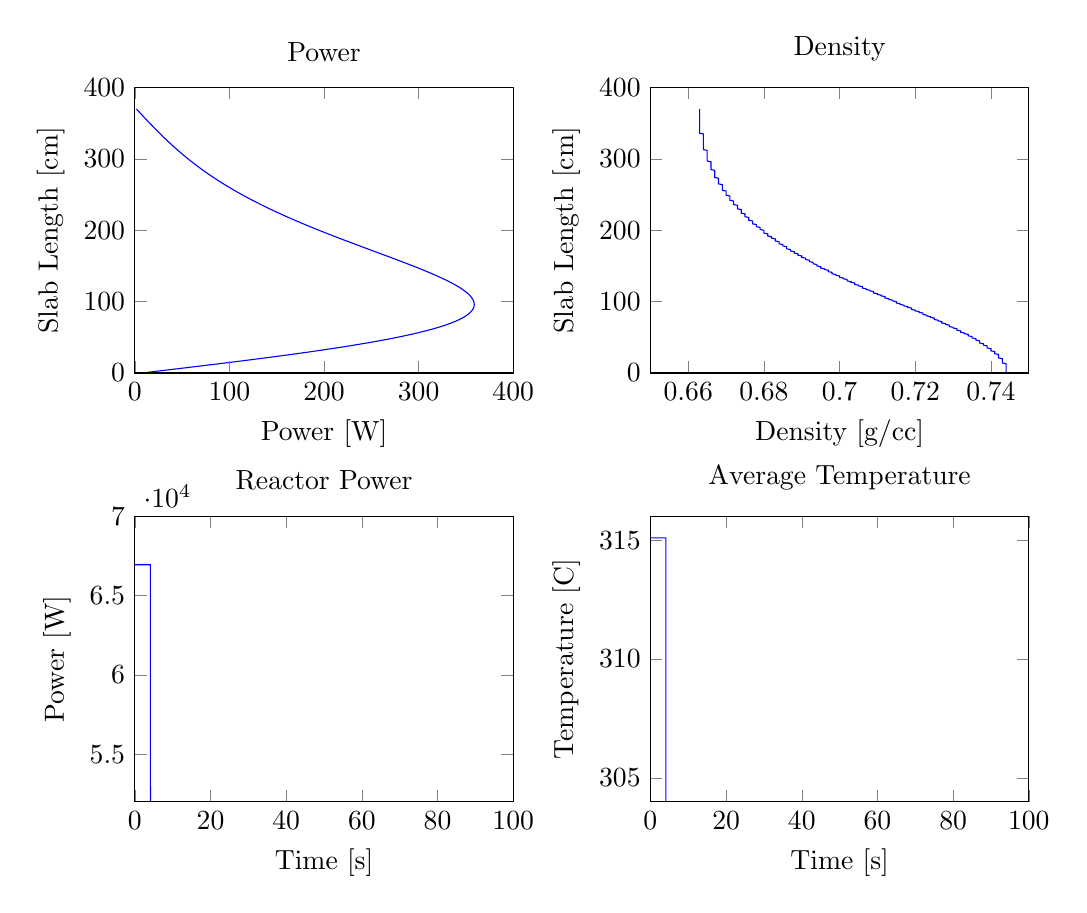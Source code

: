 % This file was created by matlab2tikz v0.1.4.
% Copyright (c) 2008--2011, Nico Schlömer <nico.schloemer@gmail.com>
% All rights reserved.
% 
% The latest updates can be retrieved from
%   http://www.mathworks.com/matlabcentral/fileexchange/22022-matlab2tikz
% where you can also make suggestions and rate matlab2tikz.
% 
\begin{tikzpicture}

\begin{axis}[%
name=plot1,
scale only axis,
width=1.892in,
height=1.427in,
xmin=0, xmax=400,
ymin=0, ymax=400,
xlabel={Power [W]},
ylabel={Slab Length [cm]},
title={Power},
axis on top]
\addplot [
color=blue,
solid
]
coordinates{
 (13.991,1)(20.359,2)(26.72,3)(33.07,4)(39.408,5)(45.73,6)(52.035,7)(58.321,8)(64.584,9)(70.823,10)(77.035,11)(83.218,12)(89.369,13)(95.487,14)(101.569,15)(107.613,16)(113.617,17)(119.578,18)(125.496,19)(131.366,20)(137.189,21)(142.96,22)(148.68,23)(154.345,24)(159.955,25)(165.506,26)(170.998,27)(176.428,28)(181.795,29)(187.098,30)(192.335,31)(197.504,32)(202.604,33)(207.633,34)(212.591,35)(217.475,36)(222.285,37)(227.019,38)(231.677,39)(236.256,40)(240.757,41)(245.178,42)(249.519,43)(253.778,44)(257.954,45)(262.048,46)(266.057,47)(269.982,48)(273.822,49)(277.577,50)(281.245,51)(284.827,52)(288.323,53)(291.731,54)(295.052,55)(298.285,56)(301.43,57)(304.488,58)(307.457,59)(310.339,60)(313.133,61)(315.839,62)(318.457,63)(320.988,64)(323.431,65)(325.788,66)(328.057,67)(330.241,68)(332.338,69)(334.35,70)(336.276,71)(338.118,72)(339.876,73)(341.55,74)(343.141,75)(344.65,76)(346.078,77)(347.424,78)(348.69,79)(349.877,80)(350.985,81)(352.015,82)(352.967,83)(353.844,84)(354.645,85)(355.372,86)(356.025,87)(356.606,88)(357.114,89)(357.553,90)(357.921,91)(358.22,92)(358.452,93)(358.617,94)(358.716,95)(358.751,96)(358.722,97)(358.63,98)(358.477,99)(358.264,100)(357.991,101)(357.659,102)(357.271,103)(356.826,104)(356.327,105)(355.774,106)(355.167,107)(354.509,108)(353.801,109)(353.043,110)(352.236,111)(351.382,112)(350.482,113)(349.537,114)(348.547,115)(347.515,116)(346.441,117)(345.325,118)(344.17,119)(342.976,120)(341.744,121)(340.476,122)(339.172,123)(337.833,124)(336.461,125)(335.056,126)(333.619,127)(332.152,128)(330.654,129)(329.128,130)(327.575,131)(325.994,132)(324.387,133)(322.756,134)(321.1,135)(319.421,136)(317.719,137)(315.997,138)(314.253,139)(312.49,140)(310.707,141)(308.907,142)(307.089,143)(305.254,144)(303.404,145)(301.538,146)(299.659,147)(297.765,148)(295.859,149)(293.941,150)(292.012,151)(290.071,152)(288.121,153)(286.161,154)(284.192,155)(282.216,156)(280.232,157)(278.24,158)(276.243,159)(274.24,160)(272.232,161)(270.219,162)(268.202,163)(266.181,164)(264.158,165)(262.132,166)(260.104,167)(258.075,168)(256.044,169)(254.013,170)(251.982,171)(249.951,172)(247.92,173)(245.891,174)(243.864,175)(241.838,176)(239.815,177)(237.794,178)(235.776,179)(233.762,180)(231.752,181)(229.745,182)(227.743,183)(225.746,184)(223.753,185)(221.766,186)(219.785,187)(217.809,188)(215.839,189)(213.876,190)(211.919,191)(209.969,192)(208.027,193)(206.091,194)(204.163,195)(202.242,196)(200.33,197)(198.425,198)(196.529,199)(194.641,200)(192.762,201)(190.892,202)(189.03,203)(187.178,204)(185.334,205)(183.5,206)(181.676,207)(179.861,208)(178.055,209)(176.26,210)(174.474,211)(172.698,212)(170.933,213)(169.177,214)(167.432,215)(165.697,216)(163.972,217)(162.258,218)(160.554,219)(158.861,220)(157.178,221)(155.506,222)(153.845,223)(152.194,224)(150.554,225)(148.925,226)(147.307,227)(145.699,228)(144.102,229)(142.516,230)(140.941,231)(139.377,232)(137.823,233)(136.281,234)(134.749,235)(133.228,236)(131.718,237)(130.218,238)(128.73,239)(127.252,240)(125.785,241)(124.328,242)(122.883,243)(121.447,244)(120.023,245)(118.609,246)(117.206,247)(115.813,248)(114.43,249)(113.058,250)(111.697,251)(110.345,252)(109.004,253)(107.673,254)(106.352,255)(105.042,256)(103.741,257)(102.451,258)(101.17,259)(99.899,260)(98.638,261)(97.387,262)(96.145,263)(94.913,264)(93.69,265)(92.477,266)(91.274,267)(90.079,268)(88.894,269)(87.718,270)(86.551,271)(85.393,272)(84.245,273)(83.105,274)(81.973,275)(80.851,276)(79.737,277)(78.631,278)(77.534,279)(76.446,280)(75.366,281)(74.294,282)(73.23,283)(72.174,284)(71.126,285)(70.086,286)(69.054,287)(68.029,288)(67.012,289)(66.003,290)(65.001,291)(64.006,292)(63.019,293)(62.039,294)(61.066,295)(60.1,296)(59.141,297)(58.188,298)(57.243,299)(56.304,300)(55.371,301)(54.445,302)(53.526,303)(52.612,304)(51.705,305)(50.804,306)(49.909,307)(49.02,308)(48.137,309)(47.259,310)(46.388,311)(45.521,312)(44.66,313)(43.805,314)(42.955,315)(42.109,316)(41.269,317)(40.434,318)(39.604,319)(38.779,320)(37.959,321)(37.143,322)(36.331,323)(35.524,324)(34.722,325)(33.923,326)(33.129,327)(32.339,328)(31.553,329)(30.771,330)(29.993,331)(29.218,332)(28.447,333)(27.68,334)(26.916,335)(26.155,336)(25.398,337)(24.644,338)(23.892,339)(23.144,340)(22.399,341)(21.657,342)(20.917,343)(20.18,344)(19.445,345)(18.713,346)(17.984,347)(17.256,348)(16.531,349)(15.808,350)(15.087,351)(14.367,352)(13.65,353)(12.934,354)(12.22,355)(11.508,356)(10.797,357)(10.087,358)(9.379,359)(8.671,360)(7.965,361)(7.26,362)(6.556,363)(5.853,364)(5.15,365)(4.448,366)(3.747,367)(3.046,368)(2.346,369)(1.645,370) 
};

\end{axis}

\begin{axis}[%
name=plot2,
at=(plot1.right of south east), anchor=left of south west,
scale only axis,
width=1.892in,
height=1.427in,
xmin=0.65, xmax=0.75,
ymin=0, ymax=400,
xlabel={$\text{Density [g}/\text{cc]}$},
ylabel={Slab Length [cm]},
title={Density},
axis on top]
\addplot [
color=blue,
solid
]
coordinates{
 (0.744,1)(0.744,2)(0.744,3)(0.744,4)(0.744,5)(0.744,6)(0.744,7)(0.744,8)(0.744,9)(0.744,10)(0.744,11)(0.744,12)(0.744,13)(0.743,14)(0.743,15)(0.743,16)(0.743,17)(0.743,18)(0.743,19)(0.743,20)(0.742,21)(0.742,22)(0.742,23)(0.742,24)(0.742,25)(0.742,26)(0.741,27)(0.741,28)(0.741,29)(0.741,30)(0.74,31)(0.74,32)(0.74,33)(0.74,34)(0.739,35)(0.739,36)(0.739,37)(0.739,38)(0.738,39)(0.738,40)(0.738,41)(0.737,42)(0.737,43)(0.737,44)(0.737,45)(0.736,46)(0.736,47)(0.736,48)(0.735,49)(0.735,50)(0.735,51)(0.734,52)(0.734,53)(0.734,54)(0.733,55)(0.733,56)(0.732,57)(0.732,58)(0.732,59)(0.731,60)(0.731,61)(0.731,62)(0.73,63)(0.73,64)(0.729,65)(0.729,66)(0.729,67)(0.728,68)(0.728,69)(0.727,70)(0.727,71)(0.727,72)(0.726,73)(0.726,74)(0.725,75)(0.725,76)(0.725,77)(0.724,78)(0.724,79)(0.723,80)(0.723,81)(0.722,82)(0.722,83)(0.722,84)(0.721,85)(0.721,86)(0.72,87)(0.72,88)(0.719,89)(0.719,90)(0.719,91)(0.718,92)(0.718,93)(0.717,94)(0.717,95)(0.716,96)(0.716,97)(0.715,98)(0.715,99)(0.715,100)(0.714,101)(0.714,102)(0.713,103)(0.713,104)(0.712,105)(0.712,106)(0.712,107)(0.711,108)(0.711,109)(0.71,110)(0.71,111)(0.709,112)(0.709,113)(0.709,114)(0.708,115)(0.708,116)(0.707,117)(0.707,118)(0.706,119)(0.706,120)(0.706,121)(0.705,122)(0.705,123)(0.704,124)(0.704,125)(0.704,126)(0.703,127)(0.703,128)(0.702,129)(0.702,130)(0.702,131)(0.701,132)(0.701,133)(0.7,134)(0.7,135)(0.7,136)(0.699,137)(0.699,138)(0.698,139)(0.698,140)(0.698,141)(0.697,142)(0.697,143)(0.697,144)(0.696,145)(0.696,146)(0.695,147)(0.695,148)(0.695,149)(0.694,150)(0.694,151)(0.694,152)(0.693,153)(0.693,154)(0.693,155)(0.692,156)(0.692,157)(0.692,158)(0.691,159)(0.691,160)(0.691,161)(0.69,162)(0.69,163)(0.69,164)(0.689,165)(0.689,166)(0.689,167)(0.688,168)(0.688,169)(0.688,170)(0.687,171)(0.687,172)(0.687,173)(0.686,174)(0.686,175)(0.686,176)(0.686,177)(0.685,178)(0.685,179)(0.685,180)(0.684,181)(0.684,182)(0.684,183)(0.684,184)(0.683,185)(0.683,186)(0.683,187)(0.683,188)(0.682,189)(0.682,190)(0.682,191)(0.681,192)(0.681,193)(0.681,194)(0.681,195)(0.68,196)(0.68,197)(0.68,198)(0.68,199)(0.68,200)(0.679,201)(0.679,202)(0.679,203)(0.679,204)(0.678,205)(0.678,206)(0.678,207)(0.678,208)(0.677,209)(0.677,210)(0.677,211)(0.677,212)(0.677,213)(0.676,214)(0.676,215)(0.676,216)(0.676,217)(0.676,218)(0.675,219)(0.675,220)(0.675,221)(0.675,222)(0.675,223)(0.674,224)(0.674,225)(0.674,226)(0.674,227)(0.674,228)(0.674,229)(0.673,230)(0.673,231)(0.673,232)(0.673,233)(0.673,234)(0.673,235)(0.672,236)(0.672,237)(0.672,238)(0.672,239)(0.672,240)(0.672,241)(0.671,242)(0.671,243)(0.671,244)(0.671,245)(0.671,246)(0.671,247)(0.671,248)(0.67,249)(0.67,250)(0.67,251)(0.67,252)(0.67,253)(0.67,254)(0.67,255)(0.669,256)(0.669,257)(0.669,258)(0.669,259)(0.669,260)(0.669,261)(0.669,262)(0.669,263)(0.669,264)(0.668,265)(0.668,266)(0.668,267)(0.668,268)(0.668,269)(0.668,270)(0.668,271)(0.668,272)(0.668,273)(0.667,274)(0.667,275)(0.667,276)(0.667,277)(0.667,278)(0.667,279)(0.667,280)(0.667,281)(0.667,282)(0.667,283)(0.667,284)(0.666,285)(0.666,286)(0.666,287)(0.666,288)(0.666,289)(0.666,290)(0.666,291)(0.666,292)(0.666,293)(0.666,294)(0.666,295)(0.666,296)(0.665,297)(0.665,298)(0.665,299)(0.665,300)(0.665,301)(0.665,302)(0.665,303)(0.665,304)(0.665,305)(0.665,306)(0.665,307)(0.665,308)(0.665,309)(0.665,310)(0.665,311)(0.665,312)(0.664,313)(0.664,314)(0.664,315)(0.664,316)(0.664,317)(0.664,318)(0.664,319)(0.664,320)(0.664,321)(0.664,322)(0.664,323)(0.664,324)(0.664,325)(0.664,326)(0.664,327)(0.664,328)(0.664,329)(0.664,330)(0.664,331)(0.664,332)(0.664,333)(0.664,334)(0.664,335)(0.663,336)(0.663,337)(0.663,338)(0.663,339)(0.663,340)(0.663,341)(0.663,342)(0.663,343)(0.663,344)(0.663,345)(0.663,346)(0.663,347)(0.663,348)(0.663,349)(0.663,350)(0.663,351)(0.663,352)(0.663,353)(0.663,354)(0.663,355)(0.663,356)(0.663,357)(0.663,358)(0.663,359)(0.663,360)(0.663,361)(0.663,362)(0.663,363)(0.663,364)(0.663,365)(0.663,366)(0.663,367)(0.663,368)(0.663,369)(0.663,370) 
};

\end{axis}

\begin{axis}[%
name=plot4,
at=(plot2.below south west), anchor=above north west,
scale only axis,
width=1.892in,
height=1.427in,
xmin=0, xmax=100,
ymin=304, ymax=316,
xlabel={Time [s]},
ylabel={Temperature [C]},
title={Average Temperature},
axis on top]
\addplot [
color=blue,
solid
]
coordinates{
 (0,315.093)(0.1,315.093)(0.2,315.093)(0.3,315.093)(0.4,315.093)(0.5,315.093)(0.6,315.093)(0.7,315.093)(0.8,315.093)(0.9,315.093)(1,315.093)(1.1,315.093)(1.2,315.093)(1.3,315.093)(1.4,315.093)(1.5,315.093)(1.6,315.093)(1.7,315.093)(1.8,315.093)(1.9,315.093)(2,315.093)(2.1,315.093)(2.2,315.093)(2.3,315.093)(2.4,315.093)(2.5,315.093)(2.6,315.093)(2.7,315.093)(2.8,315.093)(2.9,315.093)(3,315.093)(3.1,315.093)(3.2,315.093)(3.3,315.093)(3.4,315.093)(3.5,315.093)(3.6,315.093)(3.7,315.093)(3.8,315.093)(3.9,315.093)(4,315.093)(4.1,315.093)(4.196,11.593) 
};

\end{axis}

\begin{axis}[%
at=(plot4.left of south west), anchor=right of south east,
scale only axis,
width=1.892in,
height=1.427in,
xmin=0, xmax=100,
ymin=52000, ymax=70000,
xlabel={Time [s]},
ylabel={Power [W]},
title={Reactor Power},
axis on top]
\addplot [
color=blue,
solid
]
coordinates{
 (0,66945.4)(0.1,66945.4)(0.2,66945.4)(0.3,66945.4)(0.4,66945.4)(0.5,66945.4)(0.6,66945.4)(0.7,66945.4)(0.8,66945.4)(0.9,66945.4)(1,66945.4)(1.1,66945.4)(1.2,66945.4)(1.3,66945.4)(1.4,66945.4)(1.5,66945.4)(1.6,66945.4)(1.7,66945.4)(1.8,66945.4)(1.9,66945.4)(2,66945.4)(2.1,66945.4)(2.2,66945.4)(2.3,66945.4)(2.4,66945.4)(2.5,66945.4)(2.6,66945.4)(2.7,66945.4)(2.8,66945.4)(2.9,66945.4)(3,66945.4)(3.1,66945.4)(3.2,66945.4)(3.3,66945.4)(3.4,66945.4)(3.5,66945.4)(3.6,66945.4)(3.7,66945.4)(3.8,66945.4)(3.9,66945.4)(4,66945.4)(4.1,66945.4)(4.178,14945.9) 
};

\end{axis}
\end{tikzpicture}
